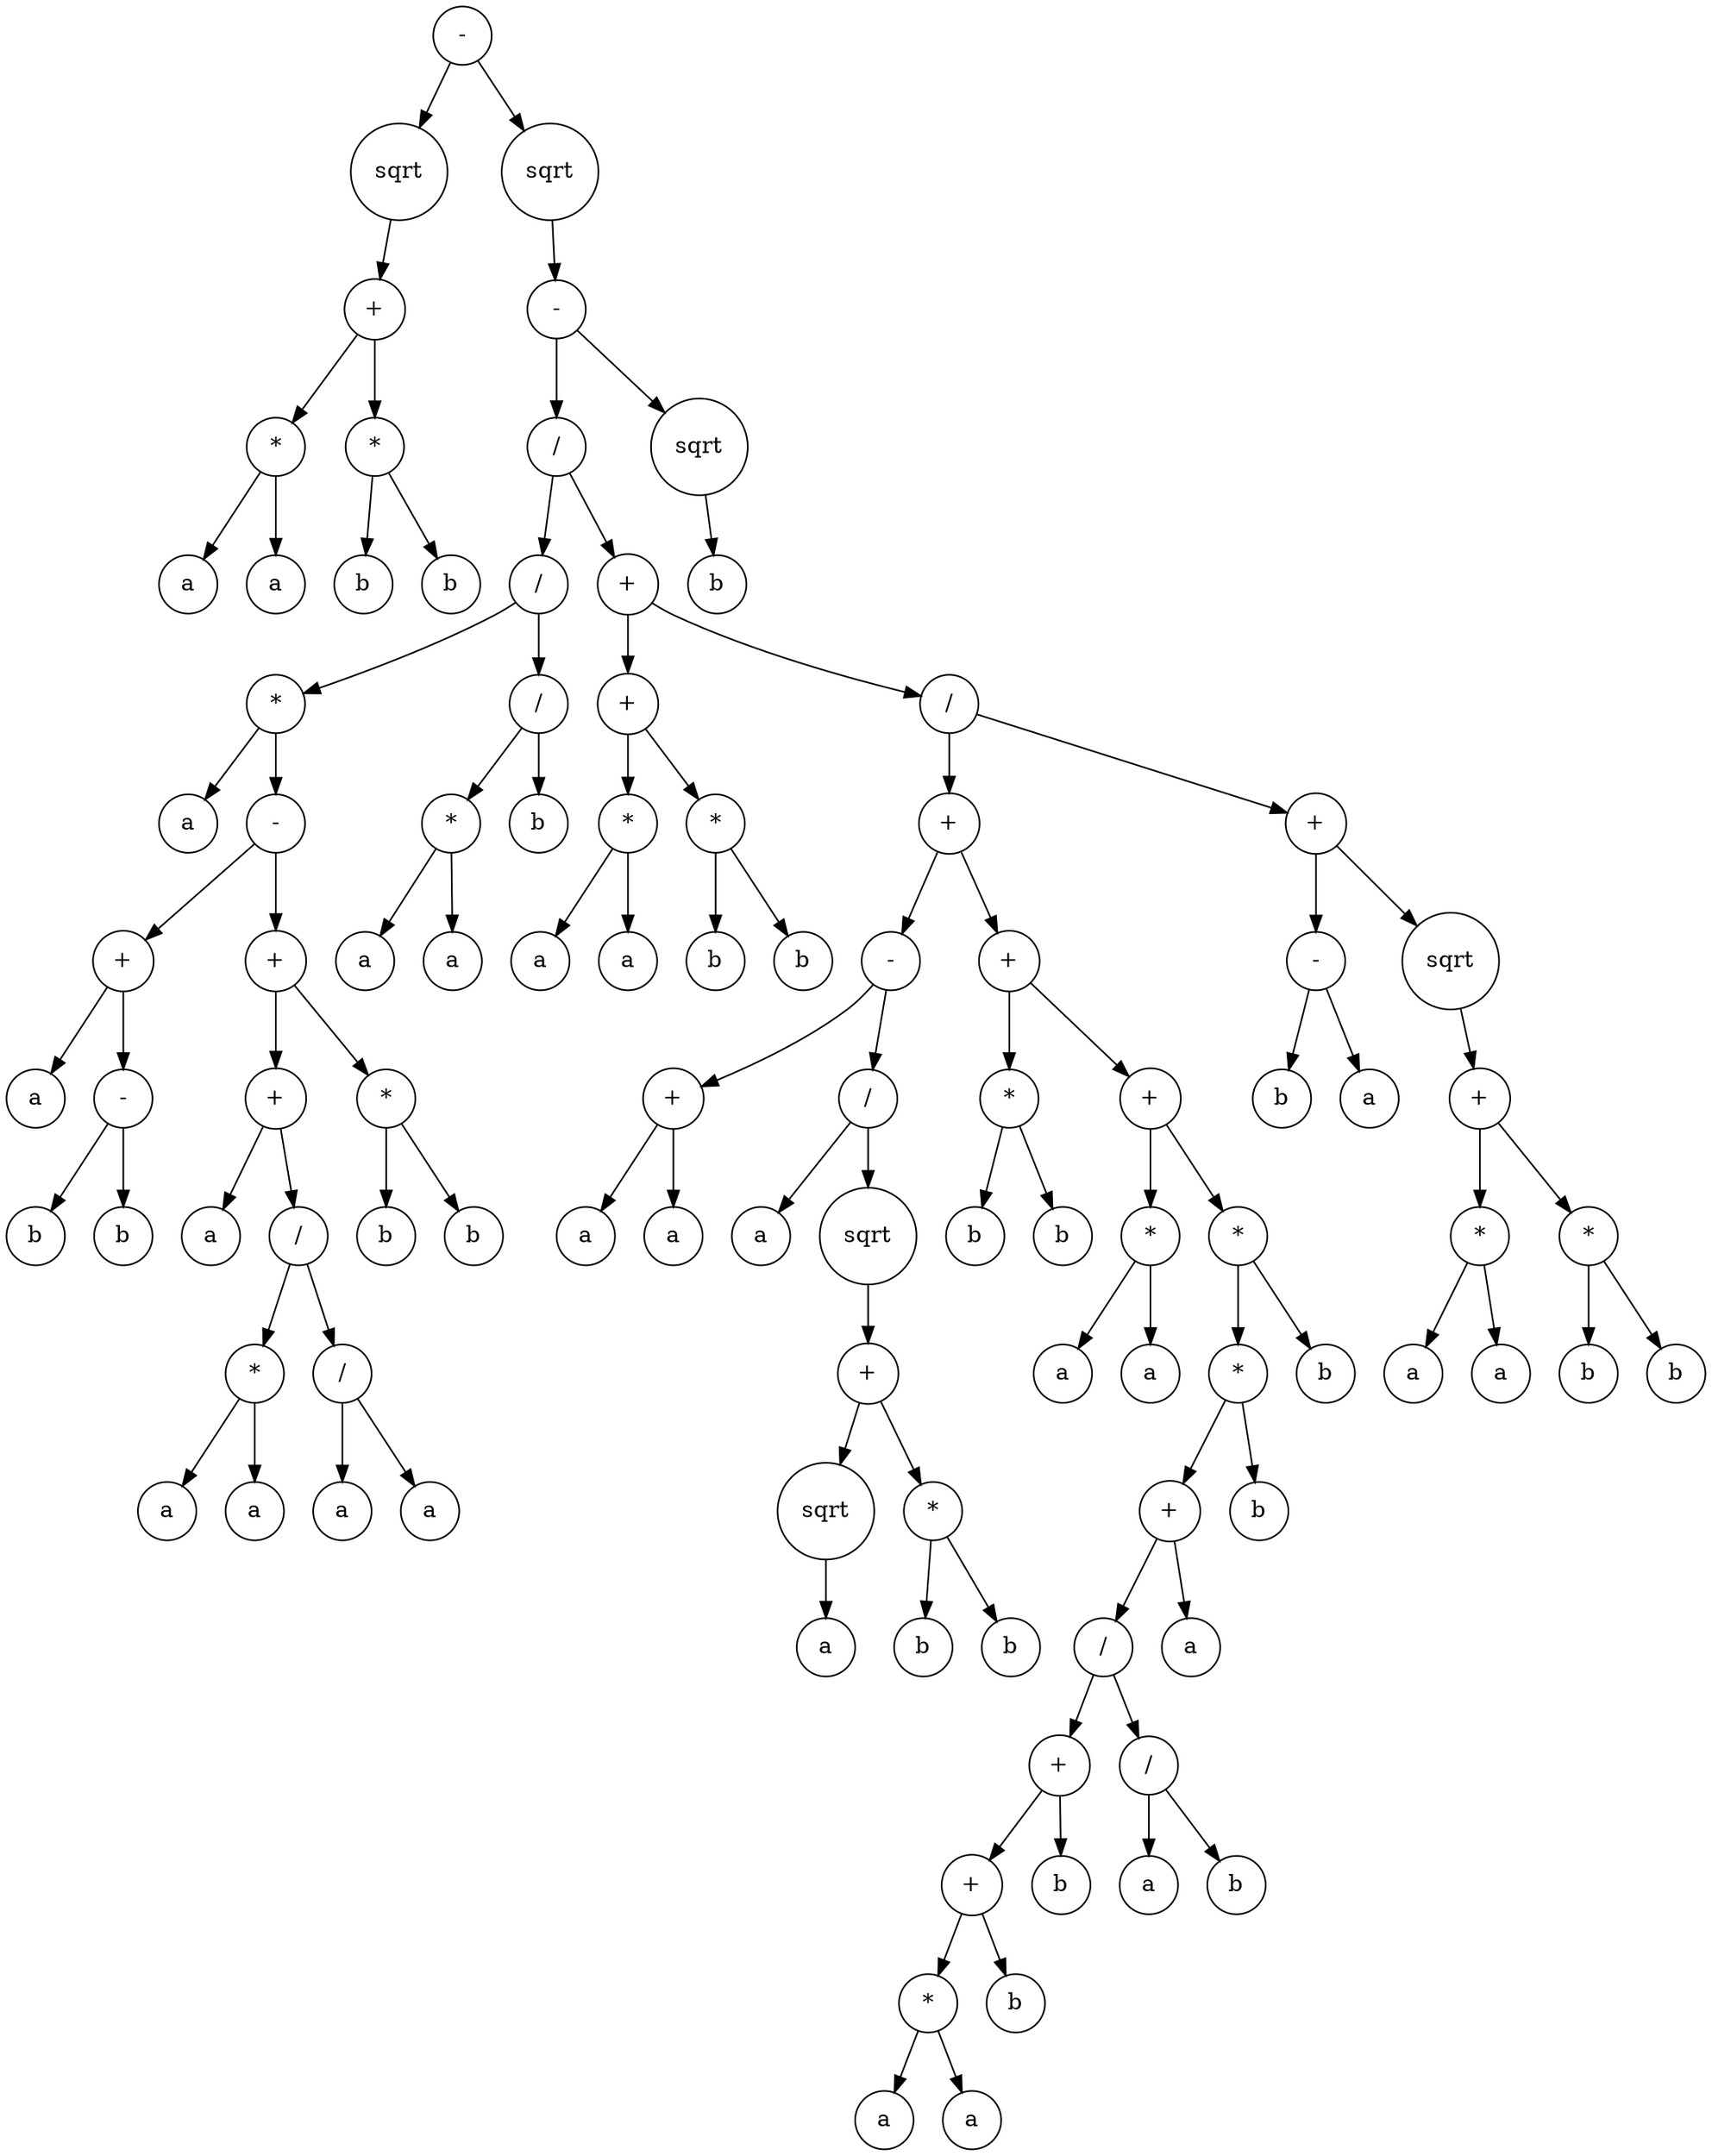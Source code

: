digraph g {
graph [ordering=out];
node [shape=circle];
n[label = "-"];
n0[label = "sqrt"];
n00[label = "+"];
n000[label = "*"];
n0000[label = "a"];
n000 -> n0000;
n0001[label = "a"];
n000 -> n0001;
n00 -> n000;
n001[label = "*"];
n0010[label = "b"];
n001 -> n0010;
n0011[label = "b"];
n001 -> n0011;
n00 -> n001;
n0 -> n00;
n -> n0;
n1[label = "sqrt"];
n10[label = "-"];
n100[label = "/"];
n1000[label = "/"];
n10000[label = "*"];
n100000[label = "a"];
n10000 -> n100000;
n100001[label = "-"];
n1000010[label = "+"];
n10000100[label = "a"];
n1000010 -> n10000100;
n10000101[label = "-"];
n100001010[label = "b"];
n10000101 -> n100001010;
n100001011[label = "b"];
n10000101 -> n100001011;
n1000010 -> n10000101;
n100001 -> n1000010;
n1000011[label = "+"];
n10000110[label = "+"];
n100001100[label = "a"];
n10000110 -> n100001100;
n100001101[label = "/"];
n1000011010[label = "*"];
n10000110100[label = "a"];
n1000011010 -> n10000110100;
n10000110101[label = "a"];
n1000011010 -> n10000110101;
n100001101 -> n1000011010;
n1000011011[label = "/"];
n10000110110[label = "a"];
n1000011011 -> n10000110110;
n10000110111[label = "a"];
n1000011011 -> n10000110111;
n100001101 -> n1000011011;
n10000110 -> n100001101;
n1000011 -> n10000110;
n10000111[label = "*"];
n100001110[label = "b"];
n10000111 -> n100001110;
n100001111[label = "b"];
n10000111 -> n100001111;
n1000011 -> n10000111;
n100001 -> n1000011;
n10000 -> n100001;
n1000 -> n10000;
n10001[label = "/"];
n100010[label = "*"];
n1000100[label = "a"];
n100010 -> n1000100;
n1000101[label = "a"];
n100010 -> n1000101;
n10001 -> n100010;
n100011[label = "b"];
n10001 -> n100011;
n1000 -> n10001;
n100 -> n1000;
n1001[label = "+"];
n10010[label = "+"];
n100100[label = "*"];
n1001000[label = "a"];
n100100 -> n1001000;
n1001001[label = "a"];
n100100 -> n1001001;
n10010 -> n100100;
n100101[label = "*"];
n1001010[label = "b"];
n100101 -> n1001010;
n1001011[label = "b"];
n100101 -> n1001011;
n10010 -> n100101;
n1001 -> n10010;
n10011[label = "/"];
n100110[label = "+"];
n1001100[label = "-"];
n10011000[label = "+"];
n100110000[label = "a"];
n10011000 -> n100110000;
n100110001[label = "a"];
n10011000 -> n100110001;
n1001100 -> n10011000;
n10011001[label = "/"];
n100110010[label = "a"];
n10011001 -> n100110010;
n100110011[label = "sqrt"];
n1001100110[label = "+"];
n10011001100[label = "sqrt"];
n100110011000[label = "a"];
n10011001100 -> n100110011000;
n1001100110 -> n10011001100;
n10011001101[label = "*"];
n100110011010[label = "b"];
n10011001101 -> n100110011010;
n100110011011[label = "b"];
n10011001101 -> n100110011011;
n1001100110 -> n10011001101;
n100110011 -> n1001100110;
n10011001 -> n100110011;
n1001100 -> n10011001;
n100110 -> n1001100;
n1001101[label = "+"];
n10011010[label = "*"];
n100110100[label = "b"];
n10011010 -> n100110100;
n100110101[label = "b"];
n10011010 -> n100110101;
n1001101 -> n10011010;
n10011011[label = "+"];
n100110110[label = "*"];
n1001101100[label = "a"];
n100110110 -> n1001101100;
n1001101101[label = "a"];
n100110110 -> n1001101101;
n10011011 -> n100110110;
n100110111[label = "*"];
n1001101110[label = "*"];
n10011011100[label = "+"];
n100110111000[label = "/"];
n1001101110000[label = "+"];
n10011011100000[label = "+"];
n100110111000000[label = "*"];
n1001101110000000[label = "a"];
n100110111000000 -> n1001101110000000;
n1001101110000001[label = "a"];
n100110111000000 -> n1001101110000001;
n10011011100000 -> n100110111000000;
n100110111000001[label = "b"];
n10011011100000 -> n100110111000001;
n1001101110000 -> n10011011100000;
n10011011100001[label = "b"];
n1001101110000 -> n10011011100001;
n100110111000 -> n1001101110000;
n1001101110001[label = "/"];
n10011011100010[label = "a"];
n1001101110001 -> n10011011100010;
n10011011100011[label = "b"];
n1001101110001 -> n10011011100011;
n100110111000 -> n1001101110001;
n10011011100 -> n100110111000;
n100110111001[label = "a"];
n10011011100 -> n100110111001;
n1001101110 -> n10011011100;
n10011011101[label = "b"];
n1001101110 -> n10011011101;
n100110111 -> n1001101110;
n1001101111[label = "b"];
n100110111 -> n1001101111;
n10011011 -> n100110111;
n1001101 -> n10011011;
n100110 -> n1001101;
n10011 -> n100110;
n100111[label = "+"];
n1001110[label = "-"];
n10011100[label = "b"];
n1001110 -> n10011100;
n10011101[label = "a"];
n1001110 -> n10011101;
n100111 -> n1001110;
n1001111[label = "sqrt"];
n10011110[label = "+"];
n100111100[label = "*"];
n1001111000[label = "a"];
n100111100 -> n1001111000;
n1001111001[label = "a"];
n100111100 -> n1001111001;
n10011110 -> n100111100;
n100111101[label = "*"];
n1001111010[label = "b"];
n100111101 -> n1001111010;
n1001111011[label = "b"];
n100111101 -> n1001111011;
n10011110 -> n100111101;
n1001111 -> n10011110;
n100111 -> n1001111;
n10011 -> n100111;
n1001 -> n10011;
n100 -> n1001;
n10 -> n100;
n101[label = "sqrt"];
n1010[label = "b"];
n101 -> n1010;
n10 -> n101;
n1 -> n10;
n -> n1;
}
